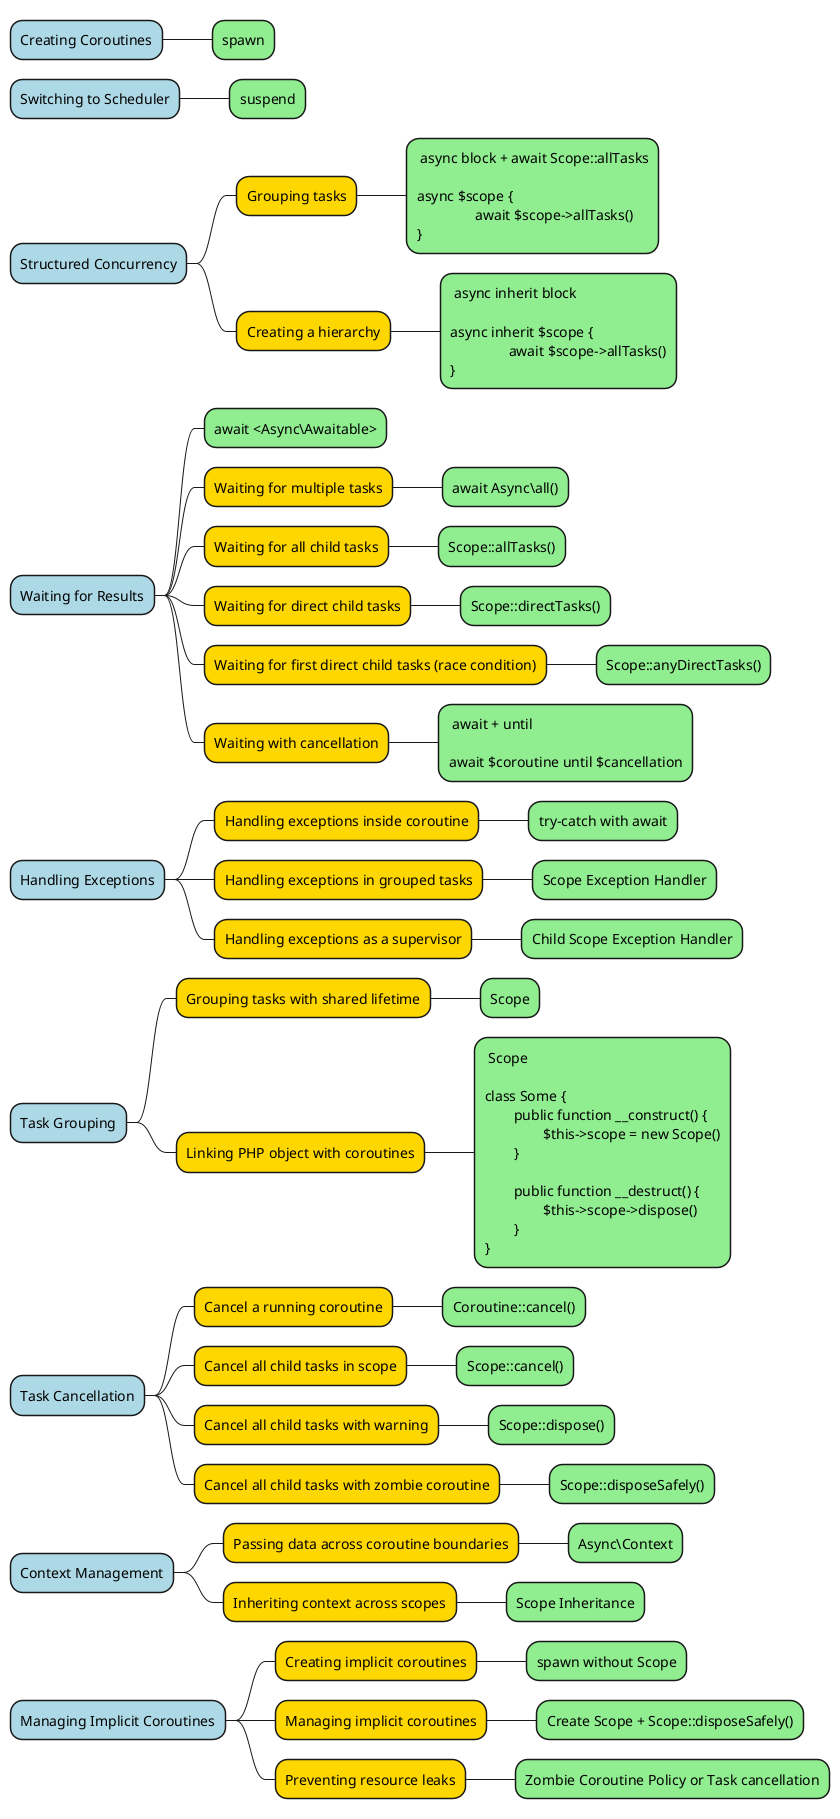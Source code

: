 @startuml

@startmindmap
*[#lightblue] Creating Coroutines
**[#lightgreen] spawn
*[#lightblue] Switching to Scheduler
**[#lightgreen] suspend
*[#lightblue] Structured Concurrency
**[#FFD700] Grouping tasks
***[#lightgreen]: async block + await Scope::allTasks

async $scope {
		await $scope->allTasks()
};
**[#FFD700] Creating a hierarchy
***[#lightgreen]: async inherit block

async inherit $scope {
		await $scope->allTasks()
};
*[#lightblue] Waiting for Results
**[#lightgreen] await <Async\Awaitable>
**[#FFD700] Waiting for multiple tasks
***[#lightgreen] await Async\all()
**[#FFD700] Waiting for all child tasks
***[#lightgreen] Scope::allTasks()
**[#FFD700] Waiting for direct child tasks
***[#lightgreen] Scope::directTasks()
**[#FFD700] Waiting for first direct child tasks (race condition)
***[#lightgreen] Scope::anyDirectTasks()
**[#FFD700] Waiting with cancellation
***[#lightgreen]: await + until

await $coroutine until $cancellation;
*[#lightblue] Handling Exceptions
**[#FFD700] Handling exceptions inside coroutine
***[#lightgreen] try-catch with await
**[#FFD700] Handling exceptions in grouped tasks
***[#lightgreen] Scope Exception Handler
**[#FFD700] Handling exceptions as a supervisor
***[#lightgreen] Child Scope Exception Handler
*[#lightblue] Task Grouping
**[#FFD700] Grouping tasks with shared lifetime
***[#lightgreen] Scope
**[#FFD700] Linking PHP object with coroutines
***[#lightgreen]: Scope

class Some {
	public function __construct() {
		$this->scope = new Scope()
	}

	public function __destruct() {
		$this->scope->dispose()
	}
};
*[#lightblue] Task Cancellation
**[#FFD700] Cancel a running coroutine
***[#lightgreen] Coroutine::cancel()
**[#FFD700] Cancel all child tasks in scope
***[#lightgreen] Scope::cancel()
**[#FFD700] Cancel all child tasks with warning
***[#lightgreen] Scope::dispose()
**[#FFD700] Cancel all child tasks with zombie coroutine
***[#lightgreen] Scope::disposeSafely()
*[#lightblue] Context Management
**[#FFD700] Passing data across coroutine boundaries
***[#lightgreen] Async\Context
**[#FFD700] Inheriting context across scopes
***[#lightgreen] Scope Inheritance
*[#lightblue] Managing Implicit Coroutines
**[#FFD700] Creating implicit coroutines
***[#lightgreen] spawn without Scope
**[#FFD700] Managing implicit coroutines
***[#lightgreen] Create Scope + Scope::disposeSafely()
**[#FFD700] Preventing resource leaks
***[#lightgreen] Zombie Coroutine Policy or Task cancellation
@endmindmap

@enduml
